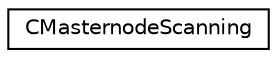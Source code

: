 digraph "Graphical Class Hierarchy"
{
  edge [fontname="Helvetica",fontsize="10",labelfontname="Helvetica",labelfontsize="10"];
  node [fontname="Helvetica",fontsize="10",shape=record];
  rankdir="LR";
  Node0 [label="CMasternodeScanning",height=0.2,width=0.4,color="black", fillcolor="white", style="filled",URL="$d5/d9f/class_c_masternode_scanning.html"];
}
